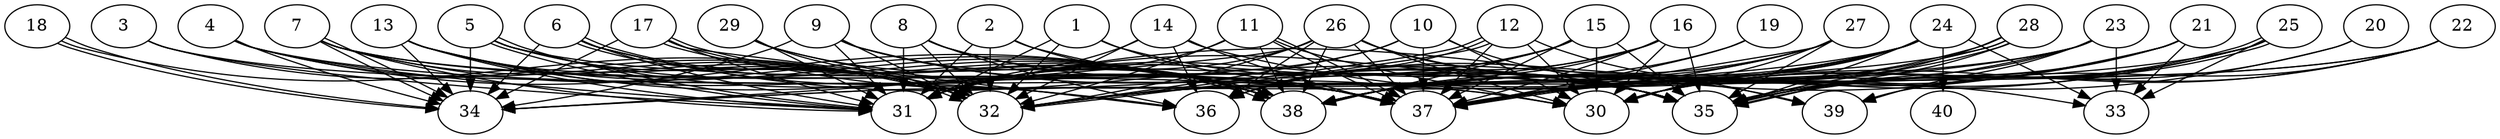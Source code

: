 // DAG automatically generated by daggen at Thu Oct  3 14:06:49 2019
// ./daggen --dot -n 40 --ccr 0.5 --fat 0.9 --regular 0.9 --density 0.9 --mindata 5242880 --maxdata 52428800 
digraph G {
  1 [size="65841152", alpha="0.07", expect_size="32920576"] 
  1 -> 31 [size ="32920576"]
  1 -> 32 [size ="32920576"]
  1 -> 35 [size ="32920576"]
  1 -> 37 [size ="32920576"]
  2 [size="75028480", alpha="0.15", expect_size="37514240"] 
  2 -> 31 [size ="37514240"]
  2 -> 32 [size ="37514240"]
  2 -> 35 [size ="37514240"]
  2 -> 38 [size ="37514240"]
  3 [size="98215936", alpha="0.17", expect_size="49107968"] 
  3 -> 31 [size ="49107968"]
  3 -> 32 [size ="49107968"]
  3 -> 36 [size ="49107968"]
  4 [size="47679488", alpha="0.15", expect_size="23839744"] 
  4 -> 30 [size ="23839744"]
  4 -> 31 [size ="23839744"]
  4 -> 32 [size ="23839744"]
  4 -> 34 [size ="23839744"]
  4 -> 38 [size ="23839744"]
  5 [size="12474368", alpha="0.00", expect_size="6237184"] 
  5 -> 31 [size ="6237184"]
  5 -> 31 [size ="6237184"]
  5 -> 32 [size ="6237184"]
  5 -> 34 [size ="6237184"]
  5 -> 35 [size ="6237184"]
  5 -> 37 [size ="6237184"]
  5 -> 38 [size ="6237184"]
  6 [size="20535296", alpha="0.18", expect_size="10267648"] 
  6 -> 31 [size ="10267648"]
  6 -> 32 [size ="10267648"]
  6 -> 32 [size ="10267648"]
  6 -> 34 [size ="10267648"]
  6 -> 35 [size ="10267648"]
  6 -> 37 [size ="10267648"]
  6 -> 38 [size ="10267648"]
  7 [size="90687488", alpha="0.03", expect_size="45343744"] 
  7 -> 31 [size ="45343744"]
  7 -> 32 [size ="45343744"]
  7 -> 34 [size ="45343744"]
  7 -> 34 [size ="45343744"]
  7 -> 35 [size ="45343744"]
  7 -> 37 [size ="45343744"]
  7 -> 38 [size ="45343744"]
  8 [size="20285440", alpha="0.17", expect_size="10142720"] 
  8 -> 31 [size ="10142720"]
  8 -> 32 [size ="10142720"]
  8 -> 36 [size ="10142720"]
  8 -> 37 [size ="10142720"]
  8 -> 38 [size ="10142720"]
  9 [size="70578176", alpha="0.08", expect_size="35289088"] 
  9 -> 31 [size ="35289088"]
  9 -> 32 [size ="35289088"]
  9 -> 34 [size ="35289088"]
  9 -> 35 [size ="35289088"]
  9 -> 37 [size ="35289088"]
  9 -> 38 [size ="35289088"]
  10 [size="99772416", alpha="0.07", expect_size="49886208"] 
  10 -> 30 [size ="49886208"]
  10 -> 31 [size ="49886208"]
  10 -> 32 [size ="49886208"]
  10 -> 35 [size ="49886208"]
  10 -> 37 [size ="49886208"]
  11 [size="79788032", alpha="0.01", expect_size="39894016"] 
  11 -> 30 [size ="39894016"]
  11 -> 31 [size ="39894016"]
  11 -> 32 [size ="39894016"]
  11 -> 37 [size ="39894016"]
  11 -> 37 [size ="39894016"]
  11 -> 38 [size ="39894016"]
  12 [size="18628608", alpha="0.09", expect_size="9314304"] 
  12 -> 30 [size ="9314304"]
  12 -> 32 [size ="9314304"]
  12 -> 32 [size ="9314304"]
  12 -> 36 [size ="9314304"]
  12 -> 37 [size ="9314304"]
  12 -> 39 [size ="9314304"]
  13 [size="90267648", alpha="0.15", expect_size="45133824"] 
  13 -> 31 [size ="45133824"]
  13 -> 32 [size ="45133824"]
  13 -> 34 [size ="45133824"]
  13 -> 36 [size ="45133824"]
  13 -> 37 [size ="45133824"]
  13 -> 38 [size ="45133824"]
  14 [size="75294720", alpha="0.07", expect_size="37647360"] 
  14 -> 31 [size ="37647360"]
  14 -> 32 [size ="37647360"]
  14 -> 33 [size ="37647360"]
  14 -> 36 [size ="37647360"]
  14 -> 37 [size ="37647360"]
  15 [size="49838080", alpha="0.20", expect_size="24919040"] 
  15 -> 30 [size ="24919040"]
  15 -> 31 [size ="24919040"]
  15 -> 35 [size ="24919040"]
  15 -> 36 [size ="24919040"]
  15 -> 37 [size ="24919040"]
  15 -> 38 [size ="24919040"]
  16 [size="50255872", alpha="0.12", expect_size="25127936"] 
  16 -> 30 [size ="25127936"]
  16 -> 31 [size ="25127936"]
  16 -> 35 [size ="25127936"]
  16 -> 36 [size ="25127936"]
  16 -> 37 [size ="25127936"]
  16 -> 38 [size ="25127936"]
  17 [size="41433088", alpha="0.04", expect_size="20716544"] 
  17 -> 30 [size ="20716544"]
  17 -> 31 [size ="20716544"]
  17 -> 34 [size ="20716544"]
  17 -> 36 [size ="20716544"]
  17 -> 38 [size ="20716544"]
  17 -> 38 [size ="20716544"]
  18 [size="53497856", alpha="0.10", expect_size="26748928"] 
  18 -> 32 [size ="26748928"]
  18 -> 34 [size ="26748928"]
  18 -> 34 [size ="26748928"]
  19 [size="39292928", alpha="0.03", expect_size="19646464"] 
  19 -> 37 [size ="19646464"]
  19 -> 38 [size ="19646464"]
  20 [size="75720704", alpha="0.12", expect_size="37860352"] 
  20 -> 35 [size ="37860352"]
  20 -> 37 [size ="37860352"]
  21 [size="14233600", alpha="0.13", expect_size="7116800"] 
  21 -> 30 [size ="7116800"]
  21 -> 31 [size ="7116800"]
  21 -> 33 [size ="7116800"]
  21 -> 35 [size ="7116800"]
  21 -> 37 [size ="7116800"]
  21 -> 38 [size ="7116800"]
  22 [size="18692096", alpha="0.07", expect_size="9346048"] 
  22 -> 30 [size ="9346048"]
  22 -> 35 [size ="9346048"]
  22 -> 37 [size ="9346048"]
  22 -> 38 [size ="9346048"]
  22 -> 39 [size ="9346048"]
  23 [size="63424512", alpha="0.00", expect_size="31712256"] 
  23 -> 32 [size ="31712256"]
  23 -> 33 [size ="31712256"]
  23 -> 34 [size ="31712256"]
  23 -> 35 [size ="31712256"]
  23 -> 38 [size ="31712256"]
  23 -> 39 [size ="31712256"]
  24 [size="41222144", alpha="0.01", expect_size="20611072"] 
  24 -> 30 [size ="20611072"]
  24 -> 31 [size ="20611072"]
  24 -> 33 [size ="20611072"]
  24 -> 34 [size ="20611072"]
  24 -> 35 [size ="20611072"]
  24 -> 36 [size ="20611072"]
  24 -> 37 [size ="20611072"]
  24 -> 38 [size ="20611072"]
  24 -> 40 [size ="20611072"]
  25 [size="74954752", alpha="0.03", expect_size="37477376"] 
  25 -> 30 [size ="37477376"]
  25 -> 32 [size ="37477376"]
  25 -> 33 [size ="37477376"]
  25 -> 35 [size ="37477376"]
  25 -> 35 [size ="37477376"]
  25 -> 37 [size ="37477376"]
  25 -> 38 [size ="37477376"]
  26 [size="73877504", alpha="0.06", expect_size="36938752"] 
  26 -> 30 [size ="36938752"]
  26 -> 31 [size ="36938752"]
  26 -> 32 [size ="36938752"]
  26 -> 34 [size ="36938752"]
  26 -> 35 [size ="36938752"]
  26 -> 36 [size ="36938752"]
  26 -> 37 [size ="36938752"]
  26 -> 38 [size ="36938752"]
  26 -> 39 [size ="36938752"]
  27 [size="34508800", alpha="0.07", expect_size="17254400"] 
  27 -> 30 [size ="17254400"]
  27 -> 32 [size ="17254400"]
  27 -> 35 [size ="17254400"]
  27 -> 36 [size ="17254400"]
  27 -> 37 [size ="17254400"]
  27 -> 38 [size ="17254400"]
  28 [size="51083264", alpha="0.09", expect_size="25541632"] 
  28 -> 32 [size ="25541632"]
  28 -> 35 [size ="25541632"]
  28 -> 35 [size ="25541632"]
  28 -> 37 [size ="25541632"]
  28 -> 37 [size ="25541632"]
  28 -> 38 [size ="25541632"]
  29 [size="98953216", alpha="0.04", expect_size="49476608"] 
  29 -> 31 [size ="49476608"]
  29 -> 32 [size ="49476608"]
  29 -> 37 [size ="49476608"]
  29 -> 38 [size ="49476608"]
  30 [size="19773440", alpha="0.18", expect_size="9886720"] 
  31 [size="77486080", alpha="0.07", expect_size="38743040"] 
  32 [size="44331008", alpha="0.18", expect_size="22165504"] 
  33 [size="79226880", alpha="0.05", expect_size="39613440"] 
  34 [size="81158144", alpha="0.07", expect_size="40579072"] 
  35 [size="87322624", alpha="0.16", expect_size="43661312"] 
  36 [size="99706880", alpha="0.14", expect_size="49853440"] 
  37 [size="33992704", alpha="0.19", expect_size="16996352"] 
  38 [size="64751616", alpha="0.13", expect_size="32375808"] 
  39 [size="13045760", alpha="0.12", expect_size="6522880"] 
  40 [size="33337344", alpha="0.06", expect_size="16668672"] 
}
